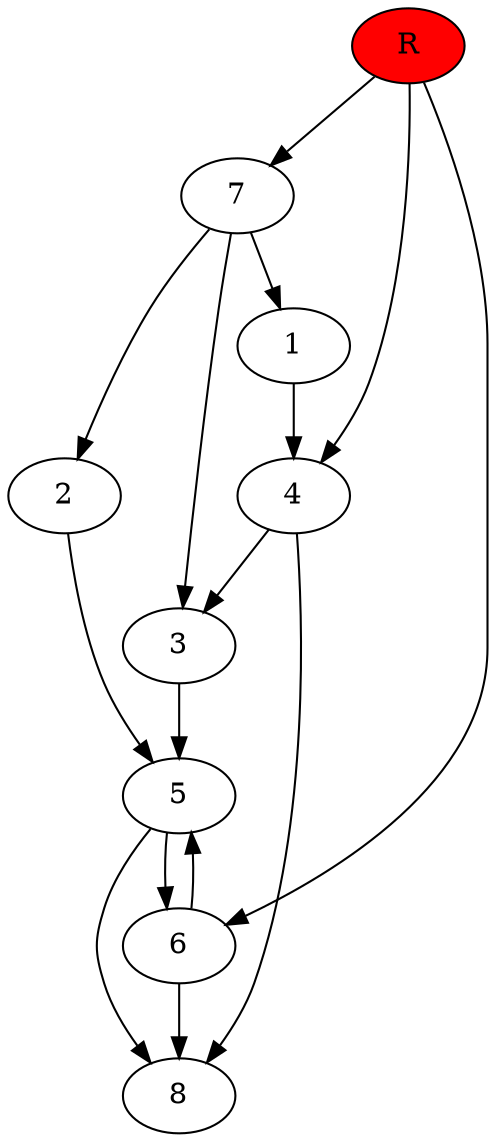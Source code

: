 digraph prb24037 {
	1
	2
	3
	4
	5
	6
	7
	8
	R [fillcolor="#ff0000" style=filled]
	1 -> 4
	2 -> 5
	3 -> 5
	4 -> 3
	4 -> 8
	5 -> 6
	5 -> 8
	6 -> 5
	6 -> 8
	7 -> 1
	7 -> 2
	7 -> 3
	R -> 4
	R -> 6
	R -> 7
}
